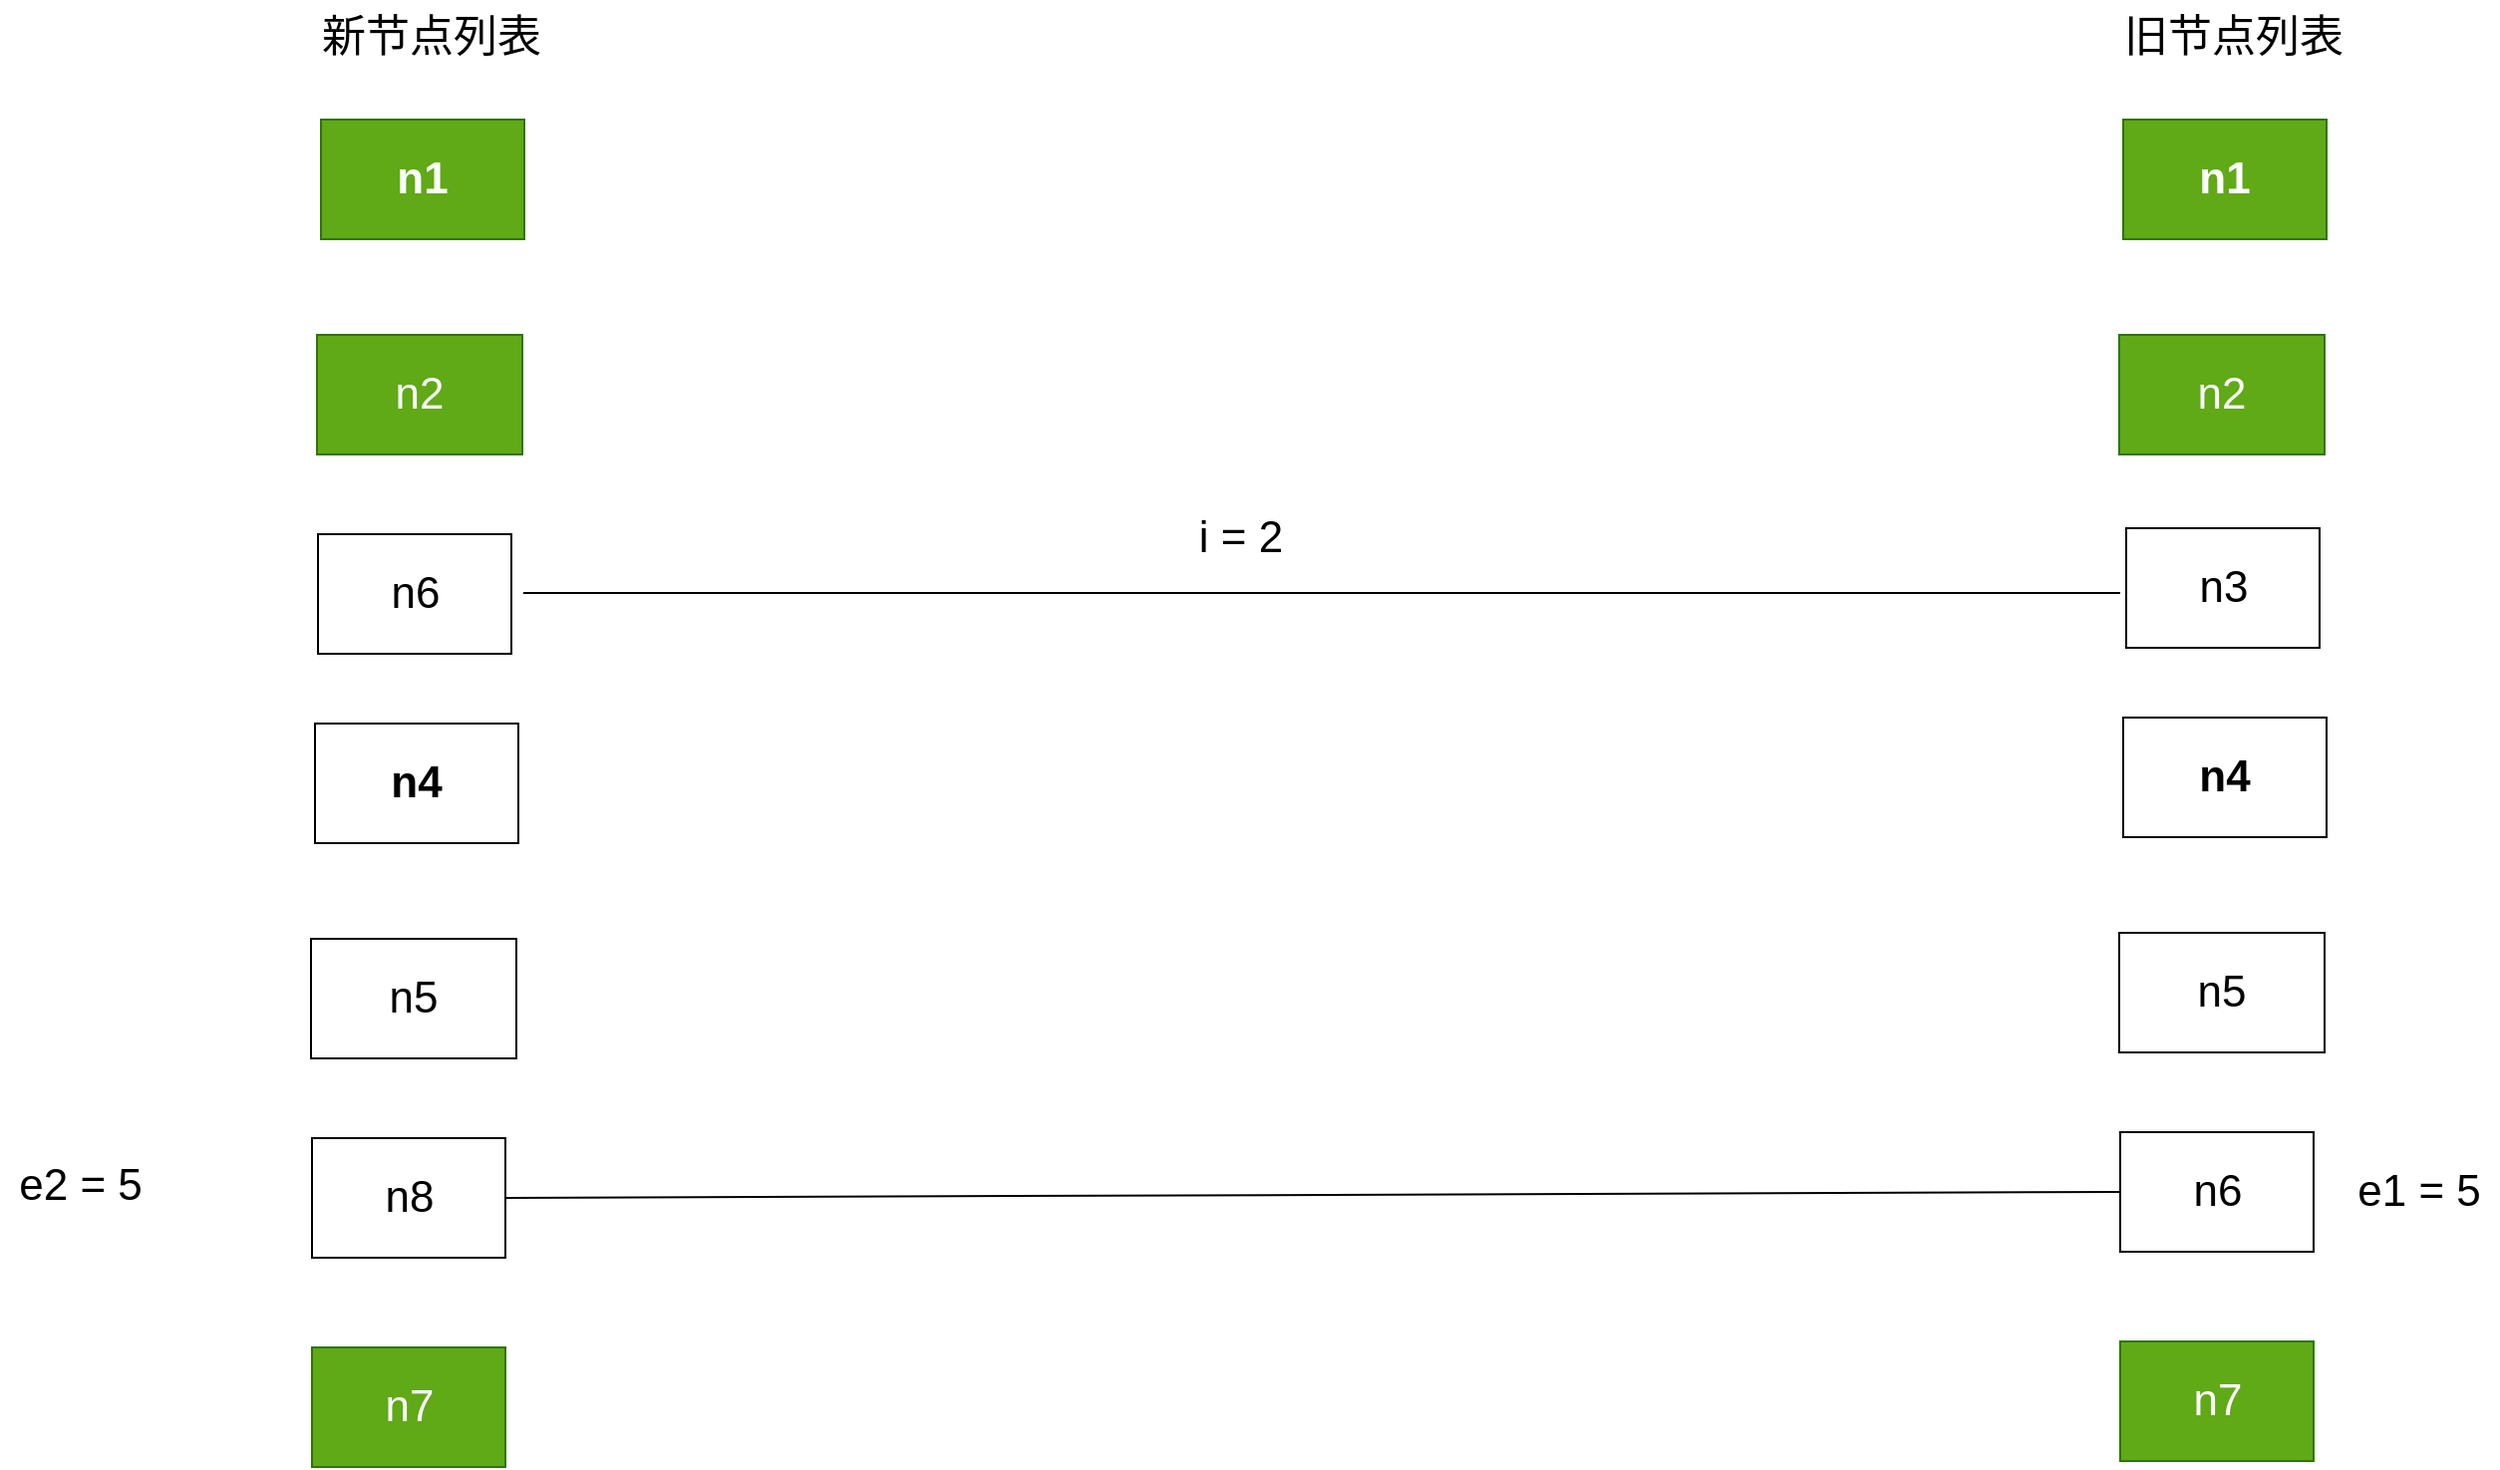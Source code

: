 <mxfile>
    <diagram id="M8fSG4dCnYm7t8SVwAdH" name="Page-1">
        <mxGraphModel dx="1914" dy="978" grid="0" gridSize="10" guides="1" tooltips="1" connect="1" arrows="1" fold="1" page="0" pageScale="1" pageWidth="850" pageHeight="1100" math="0" shadow="0">
            <root>
                <mxCell id="0"/>
                <mxCell id="1" parent="0"/>
                <mxCell id="2" value="n1" style="rounded=0;whiteSpace=wrap;html=1;fontStyle=1;fillColor=#60a917;fontColor=#ffffff;strokeColor=#2D7600;fontSize=22;" vertex="1" parent="1">
                    <mxGeometry x="-84" y="216" width="102" height="60" as="geometry"/>
                </mxCell>
                <mxCell id="3" value="新节点列表" style="text;html=1;align=center;verticalAlign=middle;resizable=0;points=[];autosize=1;strokeColor=none;fillColor=none;fontSize=22;" vertex="1" parent="1">
                    <mxGeometry x="-93" y="156" width="128" height="38" as="geometry"/>
                </mxCell>
                <mxCell id="4" value="n2" style="rounded=0;whiteSpace=wrap;html=1;fillColor=#60a917;fontColor=#ffffff;strokeColor=#2D7600;fontSize=22;" vertex="1" parent="1">
                    <mxGeometry x="-86" y="324" width="103" height="60" as="geometry"/>
                </mxCell>
                <mxCell id="5" value="n6" style="rounded=0;whiteSpace=wrap;html=1;fontSize=22;" vertex="1" parent="1">
                    <mxGeometry x="-85.5" y="424" width="97" height="60" as="geometry"/>
                </mxCell>
                <mxCell id="6" value="n4" style="rounded=0;whiteSpace=wrap;html=1;fontStyle=1;fontSize=22;" vertex="1" parent="1">
                    <mxGeometry x="-87" y="519" width="102" height="60" as="geometry"/>
                </mxCell>
                <mxCell id="7" value="n5" style="rounded=0;whiteSpace=wrap;html=1;fontSize=22;" vertex="1" parent="1">
                    <mxGeometry x="-89" y="627" width="103" height="60" as="geometry"/>
                </mxCell>
                <mxCell id="8" value="n8" style="rounded=0;whiteSpace=wrap;html=1;fontSize=22;" vertex="1" parent="1">
                    <mxGeometry x="-88.5" y="727" width="97" height="60" as="geometry"/>
                </mxCell>
                <mxCell id="9" value="n7" style="rounded=0;whiteSpace=wrap;html=1;fontSize=22;fillColor=#60a917;fontColor=#ffffff;strokeColor=#2D7600;" vertex="1" parent="1">
                    <mxGeometry x="-88.5" y="832" width="97" height="60" as="geometry"/>
                </mxCell>
                <mxCell id="11" value="n1" style="rounded=0;whiteSpace=wrap;html=1;fontStyle=1;fillColor=#60a917;fontColor=#ffffff;strokeColor=#2D7600;fontSize=22;" vertex="1" parent="1">
                    <mxGeometry x="820" y="216" width="102" height="60" as="geometry"/>
                </mxCell>
                <mxCell id="12" value="旧节点列表" style="text;html=1;align=center;verticalAlign=middle;resizable=0;points=[];autosize=1;strokeColor=none;fillColor=none;fontSize=22;" vertex="1" parent="1">
                    <mxGeometry x="811" y="156" width="128" height="38" as="geometry"/>
                </mxCell>
                <mxCell id="13" value="n2" style="rounded=0;whiteSpace=wrap;html=1;fillColor=#60a917;fontColor=#ffffff;strokeColor=#2D7600;fontSize=22;" vertex="1" parent="1">
                    <mxGeometry x="818" y="324" width="103" height="60" as="geometry"/>
                </mxCell>
                <mxCell id="20" value="i = 2" style="text;html=1;align=center;verticalAlign=middle;resizable=0;points=[];autosize=1;strokeColor=none;fillColor=none;fontSize=22;" vertex="1" parent="1">
                    <mxGeometry x="347" y="407" width="60" height="38" as="geometry"/>
                </mxCell>
                <mxCell id="21" value="n3" style="rounded=0;whiteSpace=wrap;html=1;fontSize=22;" vertex="1" parent="1">
                    <mxGeometry x="821.5" y="421" width="97" height="60" as="geometry"/>
                </mxCell>
                <mxCell id="22" value="n4" style="rounded=0;whiteSpace=wrap;html=1;fontStyle=1;fontSize=22;" vertex="1" parent="1">
                    <mxGeometry x="820" y="516" width="102" height="60" as="geometry"/>
                </mxCell>
                <mxCell id="23" value="n5" style="rounded=0;whiteSpace=wrap;html=1;fontSize=22;" vertex="1" parent="1">
                    <mxGeometry x="818" y="624" width="103" height="60" as="geometry"/>
                </mxCell>
                <mxCell id="24" value="n6" style="rounded=0;whiteSpace=wrap;html=1;fontSize=22;" vertex="1" parent="1">
                    <mxGeometry x="818.5" y="724" width="97" height="60" as="geometry"/>
                </mxCell>
                <mxCell id="25" value="n7" style="rounded=0;whiteSpace=wrap;html=1;fontSize=22;fillColor=#60a917;fontColor=#ffffff;strokeColor=#2D7600;" vertex="1" parent="1">
                    <mxGeometry x="818.5" y="829" width="97" height="60" as="geometry"/>
                </mxCell>
                <mxCell id="26" value="e1 = 5" style="text;html=1;align=center;verticalAlign=middle;resizable=0;points=[];autosize=1;strokeColor=none;fillColor=none;fontSize=22;" vertex="1" parent="1">
                    <mxGeometry x="928" y="735" width="80" height="38" as="geometry"/>
                </mxCell>
                <mxCell id="27" value="e2 = 5" style="text;html=1;align=center;verticalAlign=middle;resizable=0;points=[];autosize=1;strokeColor=none;fillColor=none;fontSize=22;" vertex="1" parent="1">
                    <mxGeometry x="-245" y="732" width="80" height="38" as="geometry"/>
                </mxCell>
                <mxCell id="28" value="" style="endArrow=none;html=1;fontSize=22;entryX=0;entryY=0.5;entryDx=0;entryDy=0;exitX=1;exitY=0.5;exitDx=0;exitDy=0;" edge="1" parent="1" source="8" target="24">
                    <mxGeometry width="50" height="50" relative="1" as="geometry">
                        <mxPoint x="17" y="761" as="sourcePoint"/>
                        <mxPoint x="818" y="761" as="targetPoint"/>
                    </mxGeometry>
                </mxCell>
                <mxCell id="29" value="" style="endArrow=none;html=1;fontSize=22;entryX=0;entryY=0.5;entryDx=0;entryDy=0;exitX=1;exitY=0.5;exitDx=0;exitDy=0;" edge="1" parent="1">
                    <mxGeometry width="50" height="50" relative="1" as="geometry">
                        <mxPoint x="17.5" y="453.5" as="sourcePoint"/>
                        <mxPoint x="818.5" y="453.5" as="targetPoint"/>
                    </mxGeometry>
                </mxCell>
            </root>
        </mxGraphModel>
    </diagram>
</mxfile>
